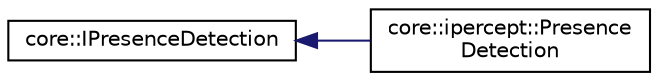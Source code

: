 digraph "Graphical Class Hierarchy"
{
  edge [fontname="Helvetica",fontsize="10",labelfontname="Helvetica",labelfontsize="10"];
  node [fontname="Helvetica",fontsize="10",shape=record];
  rankdir="LR";
  Node1 [label="core::IPresenceDetection",height=0.2,width=0.4,color="black", fillcolor="white", style="filled",URL="$classcore_1_1_i_presence_detection.html"];
  Node1 -> Node2 [dir="back",color="midnightblue",fontsize="10",style="solid",fontname="Helvetica"];
  Node2 [label="core::ipercept::Presence\lDetection",height=0.2,width=0.4,color="black", fillcolor="white", style="filled",URL="$classcore_1_1ipercept_1_1_presence_detection.html"];
}

